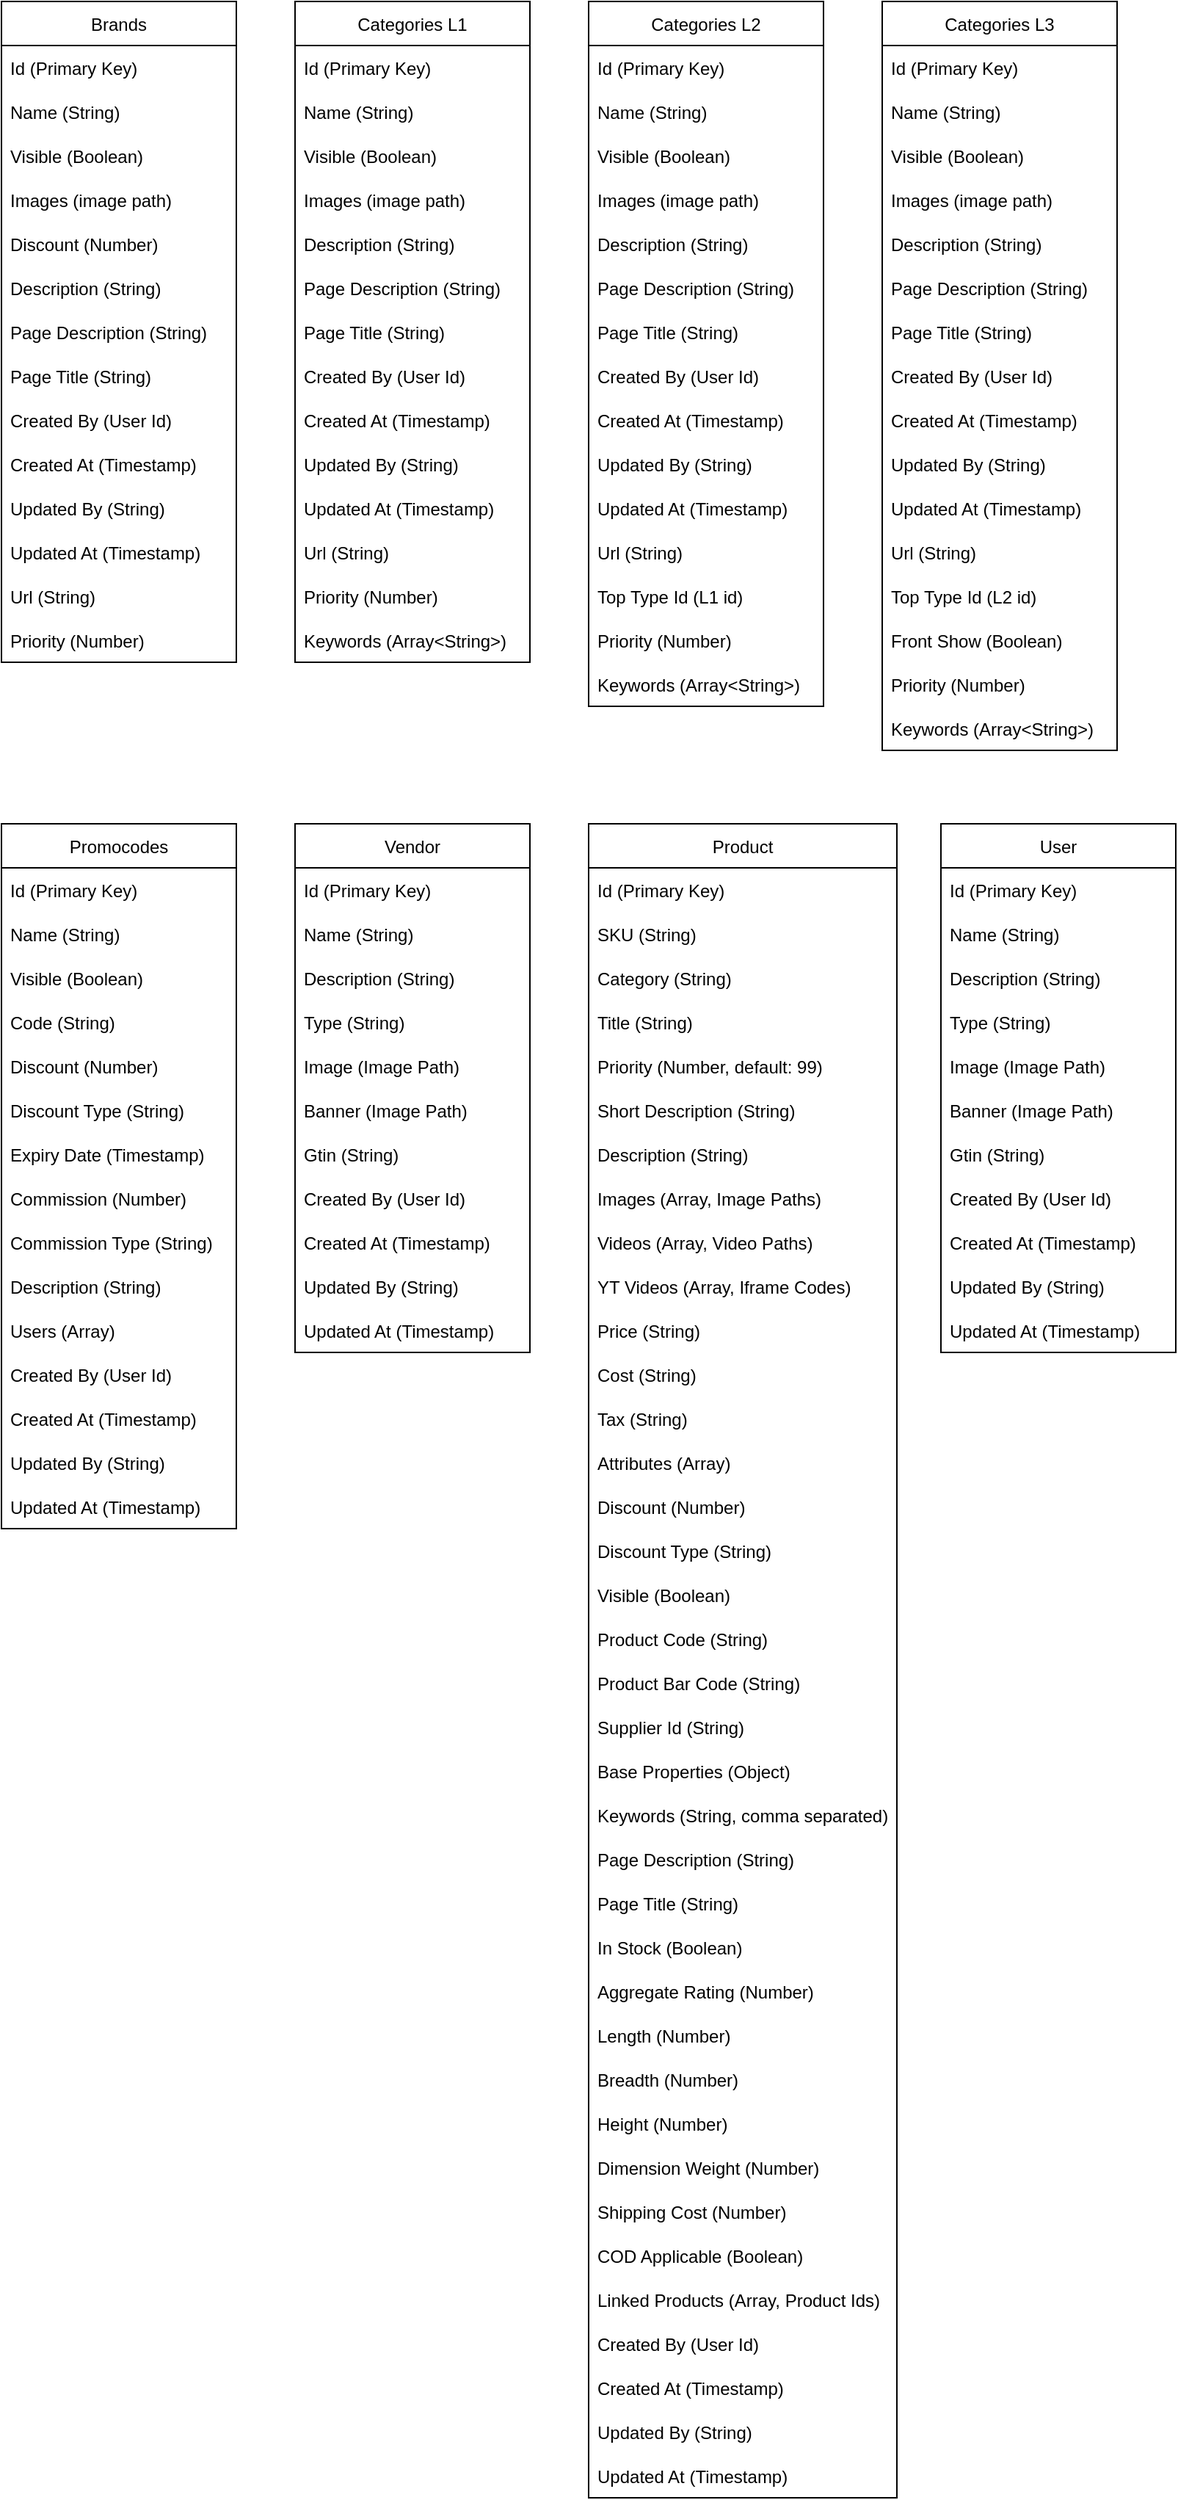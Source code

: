 <mxfile version="15.9.4" type="github">
  <diagram id="oWKKX8hJd3E-GkuuXuDD" name="Page-1">
    <mxGraphModel dx="788" dy="510" grid="1" gridSize="10" guides="1" tooltips="1" connect="1" arrows="1" fold="1" page="1" pageScale="1" pageWidth="850" pageHeight="1100" math="0" shadow="0">
      <root>
        <mxCell id="0" />
        <mxCell id="1" parent="0" />
        <mxCell id="MFVwjMF8pe-u6qEegGNr-1" value="Brands" style="swimlane;fontStyle=0;childLayout=stackLayout;horizontal=1;startSize=30;horizontalStack=0;resizeParent=1;resizeParentMax=0;resizeLast=0;collapsible=1;marginBottom=0;" vertex="1" parent="1">
          <mxGeometry x="40" y="40" width="160" height="450" as="geometry" />
        </mxCell>
        <mxCell id="MFVwjMF8pe-u6qEegGNr-2" value="Id (Primary Key)" style="text;strokeColor=none;fillColor=none;align=left;verticalAlign=middle;spacingLeft=4;spacingRight=4;overflow=hidden;points=[[0,0.5],[1,0.5]];portConstraint=eastwest;rotatable=0;" vertex="1" parent="MFVwjMF8pe-u6qEegGNr-1">
          <mxGeometry y="30" width="160" height="30" as="geometry" />
        </mxCell>
        <mxCell id="MFVwjMF8pe-u6qEegGNr-3" value="Name (String)" style="text;strokeColor=none;fillColor=none;align=left;verticalAlign=middle;spacingLeft=4;spacingRight=4;overflow=hidden;points=[[0,0.5],[1,0.5]];portConstraint=eastwest;rotatable=0;" vertex="1" parent="MFVwjMF8pe-u6qEegGNr-1">
          <mxGeometry y="60" width="160" height="30" as="geometry" />
        </mxCell>
        <mxCell id="MFVwjMF8pe-u6qEegGNr-4" value="Visible (Boolean)" style="text;strokeColor=none;fillColor=none;align=left;verticalAlign=middle;spacingLeft=4;spacingRight=4;overflow=hidden;points=[[0,0.5],[1,0.5]];portConstraint=eastwest;rotatable=0;" vertex="1" parent="MFVwjMF8pe-u6qEegGNr-1">
          <mxGeometry y="90" width="160" height="30" as="geometry" />
        </mxCell>
        <mxCell id="MFVwjMF8pe-u6qEegGNr-6" value="Images (image path)" style="text;strokeColor=none;fillColor=none;align=left;verticalAlign=middle;spacingLeft=4;spacingRight=4;overflow=hidden;points=[[0,0.5],[1,0.5]];portConstraint=eastwest;rotatable=0;" vertex="1" parent="MFVwjMF8pe-u6qEegGNr-1">
          <mxGeometry y="120" width="160" height="30" as="geometry" />
        </mxCell>
        <mxCell id="MFVwjMF8pe-u6qEegGNr-7" value="Discount (Number)" style="text;strokeColor=none;fillColor=none;align=left;verticalAlign=middle;spacingLeft=4;spacingRight=4;overflow=hidden;points=[[0,0.5],[1,0.5]];portConstraint=eastwest;rotatable=0;" vertex="1" parent="MFVwjMF8pe-u6qEegGNr-1">
          <mxGeometry y="150" width="160" height="30" as="geometry" />
        </mxCell>
        <mxCell id="MFVwjMF8pe-u6qEegGNr-8" value="Description (String)" style="text;strokeColor=none;fillColor=none;align=left;verticalAlign=middle;spacingLeft=4;spacingRight=4;overflow=hidden;points=[[0,0.5],[1,0.5]];portConstraint=eastwest;rotatable=0;" vertex="1" parent="MFVwjMF8pe-u6qEegGNr-1">
          <mxGeometry y="180" width="160" height="30" as="geometry" />
        </mxCell>
        <mxCell id="MFVwjMF8pe-u6qEegGNr-9" value="Page Description (String)" style="text;strokeColor=none;fillColor=none;align=left;verticalAlign=middle;spacingLeft=4;spacingRight=4;overflow=hidden;points=[[0,0.5],[1,0.5]];portConstraint=eastwest;rotatable=0;" vertex="1" parent="MFVwjMF8pe-u6qEegGNr-1">
          <mxGeometry y="210" width="160" height="30" as="geometry" />
        </mxCell>
        <mxCell id="MFVwjMF8pe-u6qEegGNr-10" value="Page Title (String)" style="text;strokeColor=none;fillColor=none;align=left;verticalAlign=middle;spacingLeft=4;spacingRight=4;overflow=hidden;points=[[0,0.5],[1,0.5]];portConstraint=eastwest;rotatable=0;" vertex="1" parent="MFVwjMF8pe-u6qEegGNr-1">
          <mxGeometry y="240" width="160" height="30" as="geometry" />
        </mxCell>
        <mxCell id="MFVwjMF8pe-u6qEegGNr-5" value="Created By (User Id)" style="text;strokeColor=none;fillColor=none;align=left;verticalAlign=middle;spacingLeft=4;spacingRight=4;overflow=hidden;points=[[0,0.5],[1,0.5]];portConstraint=eastwest;rotatable=0;" vertex="1" parent="MFVwjMF8pe-u6qEegGNr-1">
          <mxGeometry y="270" width="160" height="30" as="geometry" />
        </mxCell>
        <mxCell id="MFVwjMF8pe-u6qEegGNr-12" value="Created At (Timestamp)" style="text;strokeColor=none;fillColor=none;align=left;verticalAlign=middle;spacingLeft=4;spacingRight=4;overflow=hidden;points=[[0,0.5],[1,0.5]];portConstraint=eastwest;rotatable=0;" vertex="1" parent="MFVwjMF8pe-u6qEegGNr-1">
          <mxGeometry y="300" width="160" height="30" as="geometry" />
        </mxCell>
        <mxCell id="MFVwjMF8pe-u6qEegGNr-14" value="Updated By (String)" style="text;strokeColor=none;fillColor=none;align=left;verticalAlign=middle;spacingLeft=4;spacingRight=4;overflow=hidden;points=[[0,0.5],[1,0.5]];portConstraint=eastwest;rotatable=0;" vertex="1" parent="MFVwjMF8pe-u6qEegGNr-1">
          <mxGeometry y="330" width="160" height="30" as="geometry" />
        </mxCell>
        <mxCell id="MFVwjMF8pe-u6qEegGNr-13" value="Updated At (Timestamp)" style="text;strokeColor=none;fillColor=none;align=left;verticalAlign=middle;spacingLeft=4;spacingRight=4;overflow=hidden;points=[[0,0.5],[1,0.5]];portConstraint=eastwest;rotatable=0;" vertex="1" parent="MFVwjMF8pe-u6qEegGNr-1">
          <mxGeometry y="360" width="160" height="30" as="geometry" />
        </mxCell>
        <mxCell id="MFVwjMF8pe-u6qEegGNr-15" value="Url (String)" style="text;strokeColor=none;fillColor=none;align=left;verticalAlign=middle;spacingLeft=4;spacingRight=4;overflow=hidden;points=[[0,0.5],[1,0.5]];portConstraint=eastwest;rotatable=0;" vertex="1" parent="MFVwjMF8pe-u6qEegGNr-1">
          <mxGeometry y="390" width="160" height="30" as="geometry" />
        </mxCell>
        <mxCell id="MFVwjMF8pe-u6qEegGNr-178" value="Priority (Number)" style="text;strokeColor=none;fillColor=none;align=left;verticalAlign=middle;spacingLeft=4;spacingRight=4;overflow=hidden;points=[[0,0.5],[1,0.5]];portConstraint=eastwest;rotatable=0;" vertex="1" parent="MFVwjMF8pe-u6qEegGNr-1">
          <mxGeometry y="420" width="160" height="30" as="geometry" />
        </mxCell>
        <mxCell id="MFVwjMF8pe-u6qEegGNr-22" value="Categories L1" style="swimlane;fontStyle=0;childLayout=stackLayout;horizontal=1;startSize=30;horizontalStack=0;resizeParent=1;resizeParentMax=0;resizeLast=0;collapsible=1;marginBottom=0;" vertex="1" parent="1">
          <mxGeometry x="240" y="40" width="160" height="450" as="geometry" />
        </mxCell>
        <mxCell id="MFVwjMF8pe-u6qEegGNr-23" value="Id (Primary Key)" style="text;strokeColor=none;fillColor=none;align=left;verticalAlign=middle;spacingLeft=4;spacingRight=4;overflow=hidden;points=[[0,0.5],[1,0.5]];portConstraint=eastwest;rotatable=0;" vertex="1" parent="MFVwjMF8pe-u6qEegGNr-22">
          <mxGeometry y="30" width="160" height="30" as="geometry" />
        </mxCell>
        <mxCell id="MFVwjMF8pe-u6qEegGNr-24" value="Name (String)" style="text;strokeColor=none;fillColor=none;align=left;verticalAlign=middle;spacingLeft=4;spacingRight=4;overflow=hidden;points=[[0,0.5],[1,0.5]];portConstraint=eastwest;rotatable=0;" vertex="1" parent="MFVwjMF8pe-u6qEegGNr-22">
          <mxGeometry y="60" width="160" height="30" as="geometry" />
        </mxCell>
        <mxCell id="MFVwjMF8pe-u6qEegGNr-25" value="Visible (Boolean)" style="text;strokeColor=none;fillColor=none;align=left;verticalAlign=middle;spacingLeft=4;spacingRight=4;overflow=hidden;points=[[0,0.5],[1,0.5]];portConstraint=eastwest;rotatable=0;" vertex="1" parent="MFVwjMF8pe-u6qEegGNr-22">
          <mxGeometry y="90" width="160" height="30" as="geometry" />
        </mxCell>
        <mxCell id="MFVwjMF8pe-u6qEegGNr-26" value="Images (image path)" style="text;strokeColor=none;fillColor=none;align=left;verticalAlign=middle;spacingLeft=4;spacingRight=4;overflow=hidden;points=[[0,0.5],[1,0.5]];portConstraint=eastwest;rotatable=0;" vertex="1" parent="MFVwjMF8pe-u6qEegGNr-22">
          <mxGeometry y="120" width="160" height="30" as="geometry" />
        </mxCell>
        <mxCell id="MFVwjMF8pe-u6qEegGNr-28" value="Description (String)" style="text;strokeColor=none;fillColor=none;align=left;verticalAlign=middle;spacingLeft=4;spacingRight=4;overflow=hidden;points=[[0,0.5],[1,0.5]];portConstraint=eastwest;rotatable=0;" vertex="1" parent="MFVwjMF8pe-u6qEegGNr-22">
          <mxGeometry y="150" width="160" height="30" as="geometry" />
        </mxCell>
        <mxCell id="MFVwjMF8pe-u6qEegGNr-29" value="Page Description (String)" style="text;strokeColor=none;fillColor=none;align=left;verticalAlign=middle;spacingLeft=4;spacingRight=4;overflow=hidden;points=[[0,0.5],[1,0.5]];portConstraint=eastwest;rotatable=0;" vertex="1" parent="MFVwjMF8pe-u6qEegGNr-22">
          <mxGeometry y="180" width="160" height="30" as="geometry" />
        </mxCell>
        <mxCell id="MFVwjMF8pe-u6qEegGNr-30" value="Page Title (String)" style="text;strokeColor=none;fillColor=none;align=left;verticalAlign=middle;spacingLeft=4;spacingRight=4;overflow=hidden;points=[[0,0.5],[1,0.5]];portConstraint=eastwest;rotatable=0;" vertex="1" parent="MFVwjMF8pe-u6qEegGNr-22">
          <mxGeometry y="210" width="160" height="30" as="geometry" />
        </mxCell>
        <mxCell id="MFVwjMF8pe-u6qEegGNr-32" value="Created By (User Id)" style="text;strokeColor=none;fillColor=none;align=left;verticalAlign=middle;spacingLeft=4;spacingRight=4;overflow=hidden;points=[[0,0.5],[1,0.5]];portConstraint=eastwest;rotatable=0;" vertex="1" parent="MFVwjMF8pe-u6qEegGNr-22">
          <mxGeometry y="240" width="160" height="30" as="geometry" />
        </mxCell>
        <mxCell id="MFVwjMF8pe-u6qEegGNr-33" value="Created At (Timestamp)" style="text;strokeColor=none;fillColor=none;align=left;verticalAlign=middle;spacingLeft=4;spacingRight=4;overflow=hidden;points=[[0,0.5],[1,0.5]];portConstraint=eastwest;rotatable=0;" vertex="1" parent="MFVwjMF8pe-u6qEegGNr-22">
          <mxGeometry y="270" width="160" height="30" as="geometry" />
        </mxCell>
        <mxCell id="MFVwjMF8pe-u6qEegGNr-34" value="Updated By (String)" style="text;strokeColor=none;fillColor=none;align=left;verticalAlign=middle;spacingLeft=4;spacingRight=4;overflow=hidden;points=[[0,0.5],[1,0.5]];portConstraint=eastwest;rotatable=0;" vertex="1" parent="MFVwjMF8pe-u6qEegGNr-22">
          <mxGeometry y="300" width="160" height="30" as="geometry" />
        </mxCell>
        <mxCell id="MFVwjMF8pe-u6qEegGNr-35" value="Updated At (Timestamp)" style="text;strokeColor=none;fillColor=none;align=left;verticalAlign=middle;spacingLeft=4;spacingRight=4;overflow=hidden;points=[[0,0.5],[1,0.5]];portConstraint=eastwest;rotatable=0;" vertex="1" parent="MFVwjMF8pe-u6qEegGNr-22">
          <mxGeometry y="330" width="160" height="30" as="geometry" />
        </mxCell>
        <mxCell id="MFVwjMF8pe-u6qEegGNr-36" value="Url (String)" style="text;strokeColor=none;fillColor=none;align=left;verticalAlign=middle;spacingLeft=4;spacingRight=4;overflow=hidden;points=[[0,0.5],[1,0.5]];portConstraint=eastwest;rotatable=0;" vertex="1" parent="MFVwjMF8pe-u6qEegGNr-22">
          <mxGeometry y="360" width="160" height="30" as="geometry" />
        </mxCell>
        <mxCell id="MFVwjMF8pe-u6qEegGNr-75" value="Priority (Number)" style="text;strokeColor=none;fillColor=none;align=left;verticalAlign=middle;spacingLeft=4;spacingRight=4;overflow=hidden;points=[[0,0.5],[1,0.5]];portConstraint=eastwest;rotatable=0;" vertex="1" parent="MFVwjMF8pe-u6qEegGNr-22">
          <mxGeometry y="390" width="160" height="30" as="geometry" />
        </mxCell>
        <mxCell id="MFVwjMF8pe-u6qEegGNr-176" value="Keywords (Array&lt;String&gt;)" style="text;strokeColor=none;fillColor=none;align=left;verticalAlign=middle;spacingLeft=4;spacingRight=4;overflow=hidden;points=[[0,0.5],[1,0.5]];portConstraint=eastwest;rotatable=0;" vertex="1" parent="MFVwjMF8pe-u6qEegGNr-22">
          <mxGeometry y="420" width="160" height="30" as="geometry" />
        </mxCell>
        <mxCell id="MFVwjMF8pe-u6qEegGNr-37" value="Categories L2" style="swimlane;fontStyle=0;childLayout=stackLayout;horizontal=1;startSize=30;horizontalStack=0;resizeParent=1;resizeParentMax=0;resizeLast=0;collapsible=1;marginBottom=0;" vertex="1" parent="1">
          <mxGeometry x="440" y="40" width="160" height="480" as="geometry" />
        </mxCell>
        <mxCell id="MFVwjMF8pe-u6qEegGNr-38" value="Id (Primary Key)" style="text;strokeColor=none;fillColor=none;align=left;verticalAlign=middle;spacingLeft=4;spacingRight=4;overflow=hidden;points=[[0,0.5],[1,0.5]];portConstraint=eastwest;rotatable=0;" vertex="1" parent="MFVwjMF8pe-u6qEegGNr-37">
          <mxGeometry y="30" width="160" height="30" as="geometry" />
        </mxCell>
        <mxCell id="MFVwjMF8pe-u6qEegGNr-39" value="Name (String)" style="text;strokeColor=none;fillColor=none;align=left;verticalAlign=middle;spacingLeft=4;spacingRight=4;overflow=hidden;points=[[0,0.5],[1,0.5]];portConstraint=eastwest;rotatable=0;" vertex="1" parent="MFVwjMF8pe-u6qEegGNr-37">
          <mxGeometry y="60" width="160" height="30" as="geometry" />
        </mxCell>
        <mxCell id="MFVwjMF8pe-u6qEegGNr-40" value="Visible (Boolean)" style="text;strokeColor=none;fillColor=none;align=left;verticalAlign=middle;spacingLeft=4;spacingRight=4;overflow=hidden;points=[[0,0.5],[1,0.5]];portConstraint=eastwest;rotatable=0;" vertex="1" parent="MFVwjMF8pe-u6qEegGNr-37">
          <mxGeometry y="90" width="160" height="30" as="geometry" />
        </mxCell>
        <mxCell id="MFVwjMF8pe-u6qEegGNr-41" value="Images (image path)" style="text;strokeColor=none;fillColor=none;align=left;verticalAlign=middle;spacingLeft=4;spacingRight=4;overflow=hidden;points=[[0,0.5],[1,0.5]];portConstraint=eastwest;rotatable=0;" vertex="1" parent="MFVwjMF8pe-u6qEegGNr-37">
          <mxGeometry y="120" width="160" height="30" as="geometry" />
        </mxCell>
        <mxCell id="MFVwjMF8pe-u6qEegGNr-42" value="Description (String)" style="text;strokeColor=none;fillColor=none;align=left;verticalAlign=middle;spacingLeft=4;spacingRight=4;overflow=hidden;points=[[0,0.5],[1,0.5]];portConstraint=eastwest;rotatable=0;" vertex="1" parent="MFVwjMF8pe-u6qEegGNr-37">
          <mxGeometry y="150" width="160" height="30" as="geometry" />
        </mxCell>
        <mxCell id="MFVwjMF8pe-u6qEegGNr-43" value="Page Description (String)" style="text;strokeColor=none;fillColor=none;align=left;verticalAlign=middle;spacingLeft=4;spacingRight=4;overflow=hidden;points=[[0,0.5],[1,0.5]];portConstraint=eastwest;rotatable=0;" vertex="1" parent="MFVwjMF8pe-u6qEegGNr-37">
          <mxGeometry y="180" width="160" height="30" as="geometry" />
        </mxCell>
        <mxCell id="MFVwjMF8pe-u6qEegGNr-44" value="Page Title (String)" style="text;strokeColor=none;fillColor=none;align=left;verticalAlign=middle;spacingLeft=4;spacingRight=4;overflow=hidden;points=[[0,0.5],[1,0.5]];portConstraint=eastwest;rotatable=0;" vertex="1" parent="MFVwjMF8pe-u6qEegGNr-37">
          <mxGeometry y="210" width="160" height="30" as="geometry" />
        </mxCell>
        <mxCell id="MFVwjMF8pe-u6qEegGNr-46" value="Created By (User Id)" style="text;strokeColor=none;fillColor=none;align=left;verticalAlign=middle;spacingLeft=4;spacingRight=4;overflow=hidden;points=[[0,0.5],[1,0.5]];portConstraint=eastwest;rotatable=0;" vertex="1" parent="MFVwjMF8pe-u6qEegGNr-37">
          <mxGeometry y="240" width="160" height="30" as="geometry" />
        </mxCell>
        <mxCell id="MFVwjMF8pe-u6qEegGNr-47" value="Created At (Timestamp)" style="text;strokeColor=none;fillColor=none;align=left;verticalAlign=middle;spacingLeft=4;spacingRight=4;overflow=hidden;points=[[0,0.5],[1,0.5]];portConstraint=eastwest;rotatable=0;" vertex="1" parent="MFVwjMF8pe-u6qEegGNr-37">
          <mxGeometry y="270" width="160" height="30" as="geometry" />
        </mxCell>
        <mxCell id="MFVwjMF8pe-u6qEegGNr-48" value="Updated By (String)" style="text;strokeColor=none;fillColor=none;align=left;verticalAlign=middle;spacingLeft=4;spacingRight=4;overflow=hidden;points=[[0,0.5],[1,0.5]];portConstraint=eastwest;rotatable=0;" vertex="1" parent="MFVwjMF8pe-u6qEegGNr-37">
          <mxGeometry y="300" width="160" height="30" as="geometry" />
        </mxCell>
        <mxCell id="MFVwjMF8pe-u6qEegGNr-49" value="Updated At (Timestamp)" style="text;strokeColor=none;fillColor=none;align=left;verticalAlign=middle;spacingLeft=4;spacingRight=4;overflow=hidden;points=[[0,0.5],[1,0.5]];portConstraint=eastwest;rotatable=0;" vertex="1" parent="MFVwjMF8pe-u6qEegGNr-37">
          <mxGeometry y="330" width="160" height="30" as="geometry" />
        </mxCell>
        <mxCell id="MFVwjMF8pe-u6qEegGNr-50" value="Url (String)" style="text;strokeColor=none;fillColor=none;align=left;verticalAlign=middle;spacingLeft=4;spacingRight=4;overflow=hidden;points=[[0,0.5],[1,0.5]];portConstraint=eastwest;rotatable=0;" vertex="1" parent="MFVwjMF8pe-u6qEegGNr-37">
          <mxGeometry y="360" width="160" height="30" as="geometry" />
        </mxCell>
        <mxCell id="MFVwjMF8pe-u6qEegGNr-51" value="Top Type Id (L1 id)" style="text;strokeColor=none;fillColor=none;align=left;verticalAlign=middle;spacingLeft=4;spacingRight=4;overflow=hidden;points=[[0,0.5],[1,0.5]];portConstraint=eastwest;rotatable=0;" vertex="1" parent="MFVwjMF8pe-u6qEegGNr-37">
          <mxGeometry y="390" width="160" height="30" as="geometry" />
        </mxCell>
        <mxCell id="MFVwjMF8pe-u6qEegGNr-74" value="Priority (Number)" style="text;strokeColor=none;fillColor=none;align=left;verticalAlign=middle;spacingLeft=4;spacingRight=4;overflow=hidden;points=[[0,0.5],[1,0.5]];portConstraint=eastwest;rotatable=0;" vertex="1" parent="MFVwjMF8pe-u6qEegGNr-37">
          <mxGeometry y="420" width="160" height="30" as="geometry" />
        </mxCell>
        <mxCell id="MFVwjMF8pe-u6qEegGNr-175" value="Keywords (Array&lt;String&gt;)" style="text;strokeColor=none;fillColor=none;align=left;verticalAlign=middle;spacingLeft=4;spacingRight=4;overflow=hidden;points=[[0,0.5],[1,0.5]];portConstraint=eastwest;rotatable=0;" vertex="1" parent="MFVwjMF8pe-u6qEegGNr-37">
          <mxGeometry y="450" width="160" height="30" as="geometry" />
        </mxCell>
        <mxCell id="MFVwjMF8pe-u6qEegGNr-52" value="Categories L3" style="swimlane;fontStyle=0;childLayout=stackLayout;horizontal=1;startSize=30;horizontalStack=0;resizeParent=1;resizeParentMax=0;resizeLast=0;collapsible=1;marginBottom=0;" vertex="1" parent="1">
          <mxGeometry x="640" y="40" width="160" height="510" as="geometry" />
        </mxCell>
        <mxCell id="MFVwjMF8pe-u6qEegGNr-53" value="Id (Primary Key)" style="text;strokeColor=none;fillColor=none;align=left;verticalAlign=middle;spacingLeft=4;spacingRight=4;overflow=hidden;points=[[0,0.5],[1,0.5]];portConstraint=eastwest;rotatable=0;" vertex="1" parent="MFVwjMF8pe-u6qEegGNr-52">
          <mxGeometry y="30" width="160" height="30" as="geometry" />
        </mxCell>
        <mxCell id="MFVwjMF8pe-u6qEegGNr-54" value="Name (String)" style="text;strokeColor=none;fillColor=none;align=left;verticalAlign=middle;spacingLeft=4;spacingRight=4;overflow=hidden;points=[[0,0.5],[1,0.5]];portConstraint=eastwest;rotatable=0;" vertex="1" parent="MFVwjMF8pe-u6qEegGNr-52">
          <mxGeometry y="60" width="160" height="30" as="geometry" />
        </mxCell>
        <mxCell id="MFVwjMF8pe-u6qEegGNr-55" value="Visible (Boolean)" style="text;strokeColor=none;fillColor=none;align=left;verticalAlign=middle;spacingLeft=4;spacingRight=4;overflow=hidden;points=[[0,0.5],[1,0.5]];portConstraint=eastwest;rotatable=0;" vertex="1" parent="MFVwjMF8pe-u6qEegGNr-52">
          <mxGeometry y="90" width="160" height="30" as="geometry" />
        </mxCell>
        <mxCell id="MFVwjMF8pe-u6qEegGNr-56" value="Images (image path)" style="text;strokeColor=none;fillColor=none;align=left;verticalAlign=middle;spacingLeft=4;spacingRight=4;overflow=hidden;points=[[0,0.5],[1,0.5]];portConstraint=eastwest;rotatable=0;" vertex="1" parent="MFVwjMF8pe-u6qEegGNr-52">
          <mxGeometry y="120" width="160" height="30" as="geometry" />
        </mxCell>
        <mxCell id="MFVwjMF8pe-u6qEegGNr-57" value="Description (String)" style="text;strokeColor=none;fillColor=none;align=left;verticalAlign=middle;spacingLeft=4;spacingRight=4;overflow=hidden;points=[[0,0.5],[1,0.5]];portConstraint=eastwest;rotatable=0;" vertex="1" parent="MFVwjMF8pe-u6qEegGNr-52">
          <mxGeometry y="150" width="160" height="30" as="geometry" />
        </mxCell>
        <mxCell id="MFVwjMF8pe-u6qEegGNr-58" value="Page Description (String)" style="text;strokeColor=none;fillColor=none;align=left;verticalAlign=middle;spacingLeft=4;spacingRight=4;overflow=hidden;points=[[0,0.5],[1,0.5]];portConstraint=eastwest;rotatable=0;" vertex="1" parent="MFVwjMF8pe-u6qEegGNr-52">
          <mxGeometry y="180" width="160" height="30" as="geometry" />
        </mxCell>
        <mxCell id="MFVwjMF8pe-u6qEegGNr-59" value="Page Title (String)" style="text;strokeColor=none;fillColor=none;align=left;verticalAlign=middle;spacingLeft=4;spacingRight=4;overflow=hidden;points=[[0,0.5],[1,0.5]];portConstraint=eastwest;rotatable=0;" vertex="1" parent="MFVwjMF8pe-u6qEegGNr-52">
          <mxGeometry y="210" width="160" height="30" as="geometry" />
        </mxCell>
        <mxCell id="MFVwjMF8pe-u6qEegGNr-61" value="Created By (User Id)" style="text;strokeColor=none;fillColor=none;align=left;verticalAlign=middle;spacingLeft=4;spacingRight=4;overflow=hidden;points=[[0,0.5],[1,0.5]];portConstraint=eastwest;rotatable=0;" vertex="1" parent="MFVwjMF8pe-u6qEegGNr-52">
          <mxGeometry y="240" width="160" height="30" as="geometry" />
        </mxCell>
        <mxCell id="MFVwjMF8pe-u6qEegGNr-62" value="Created At (Timestamp)" style="text;strokeColor=none;fillColor=none;align=left;verticalAlign=middle;spacingLeft=4;spacingRight=4;overflow=hidden;points=[[0,0.5],[1,0.5]];portConstraint=eastwest;rotatable=0;" vertex="1" parent="MFVwjMF8pe-u6qEegGNr-52">
          <mxGeometry y="270" width="160" height="30" as="geometry" />
        </mxCell>
        <mxCell id="MFVwjMF8pe-u6qEegGNr-63" value="Updated By (String)" style="text;strokeColor=none;fillColor=none;align=left;verticalAlign=middle;spacingLeft=4;spacingRight=4;overflow=hidden;points=[[0,0.5],[1,0.5]];portConstraint=eastwest;rotatable=0;" vertex="1" parent="MFVwjMF8pe-u6qEegGNr-52">
          <mxGeometry y="300" width="160" height="30" as="geometry" />
        </mxCell>
        <mxCell id="MFVwjMF8pe-u6qEegGNr-64" value="Updated At (Timestamp)" style="text;strokeColor=none;fillColor=none;align=left;verticalAlign=middle;spacingLeft=4;spacingRight=4;overflow=hidden;points=[[0,0.5],[1,0.5]];portConstraint=eastwest;rotatable=0;" vertex="1" parent="MFVwjMF8pe-u6qEegGNr-52">
          <mxGeometry y="330" width="160" height="30" as="geometry" />
        </mxCell>
        <mxCell id="MFVwjMF8pe-u6qEegGNr-65" value="Url (String)" style="text;strokeColor=none;fillColor=none;align=left;verticalAlign=middle;spacingLeft=4;spacingRight=4;overflow=hidden;points=[[0,0.5],[1,0.5]];portConstraint=eastwest;rotatable=0;" vertex="1" parent="MFVwjMF8pe-u6qEegGNr-52">
          <mxGeometry y="360" width="160" height="30" as="geometry" />
        </mxCell>
        <mxCell id="MFVwjMF8pe-u6qEegGNr-66" value="Top Type Id (L2 id)" style="text;strokeColor=none;fillColor=none;align=left;verticalAlign=middle;spacingLeft=4;spacingRight=4;overflow=hidden;points=[[0,0.5],[1,0.5]];portConstraint=eastwest;rotatable=0;" vertex="1" parent="MFVwjMF8pe-u6qEegGNr-52">
          <mxGeometry y="390" width="160" height="30" as="geometry" />
        </mxCell>
        <mxCell id="MFVwjMF8pe-u6qEegGNr-68" value="Front Show (Boolean)" style="text;strokeColor=none;fillColor=none;align=left;verticalAlign=middle;spacingLeft=4;spacingRight=4;overflow=hidden;points=[[0,0.5],[1,0.5]];portConstraint=eastwest;rotatable=0;" vertex="1" parent="MFVwjMF8pe-u6qEegGNr-52">
          <mxGeometry y="420" width="160" height="30" as="geometry" />
        </mxCell>
        <mxCell id="MFVwjMF8pe-u6qEegGNr-69" value="Priority (Number)" style="text;strokeColor=none;fillColor=none;align=left;verticalAlign=middle;spacingLeft=4;spacingRight=4;overflow=hidden;points=[[0,0.5],[1,0.5]];portConstraint=eastwest;rotatable=0;" vertex="1" parent="MFVwjMF8pe-u6qEegGNr-52">
          <mxGeometry y="450" width="160" height="30" as="geometry" />
        </mxCell>
        <mxCell id="MFVwjMF8pe-u6qEegGNr-177" value="Keywords (Array&lt;String&gt;)" style="text;strokeColor=none;fillColor=none;align=left;verticalAlign=middle;spacingLeft=4;spacingRight=4;overflow=hidden;points=[[0,0.5],[1,0.5]];portConstraint=eastwest;rotatable=0;" vertex="1" parent="MFVwjMF8pe-u6qEegGNr-52">
          <mxGeometry y="480" width="160" height="30" as="geometry" />
        </mxCell>
        <mxCell id="MFVwjMF8pe-u6qEegGNr-76" value="Promocodes" style="swimlane;fontStyle=0;childLayout=stackLayout;horizontal=1;startSize=30;horizontalStack=0;resizeParent=1;resizeParentMax=0;resizeLast=0;collapsible=1;marginBottom=0;" vertex="1" parent="1">
          <mxGeometry x="40" y="600" width="160" height="480" as="geometry" />
        </mxCell>
        <mxCell id="MFVwjMF8pe-u6qEegGNr-77" value="Id (Primary Key)" style="text;strokeColor=none;fillColor=none;align=left;verticalAlign=middle;spacingLeft=4;spacingRight=4;overflow=hidden;points=[[0,0.5],[1,0.5]];portConstraint=eastwest;rotatable=0;" vertex="1" parent="MFVwjMF8pe-u6qEegGNr-76">
          <mxGeometry y="30" width="160" height="30" as="geometry" />
        </mxCell>
        <mxCell id="MFVwjMF8pe-u6qEegGNr-78" value="Name (String)" style="text;strokeColor=none;fillColor=none;align=left;verticalAlign=middle;spacingLeft=4;spacingRight=4;overflow=hidden;points=[[0,0.5],[1,0.5]];portConstraint=eastwest;rotatable=0;" vertex="1" parent="MFVwjMF8pe-u6qEegGNr-76">
          <mxGeometry y="60" width="160" height="30" as="geometry" />
        </mxCell>
        <mxCell id="MFVwjMF8pe-u6qEegGNr-79" value="Visible (Boolean)" style="text;strokeColor=none;fillColor=none;align=left;verticalAlign=middle;spacingLeft=4;spacingRight=4;overflow=hidden;points=[[0,0.5],[1,0.5]];portConstraint=eastwest;rotatable=0;" vertex="1" parent="MFVwjMF8pe-u6qEegGNr-76">
          <mxGeometry y="90" width="160" height="30" as="geometry" />
        </mxCell>
        <mxCell id="MFVwjMF8pe-u6qEegGNr-80" value="Code (String)" style="text;strokeColor=none;fillColor=none;align=left;verticalAlign=middle;spacingLeft=4;spacingRight=4;overflow=hidden;points=[[0,0.5],[1,0.5]];portConstraint=eastwest;rotatable=0;" vertex="1" parent="MFVwjMF8pe-u6qEegGNr-76">
          <mxGeometry y="120" width="160" height="30" as="geometry" />
        </mxCell>
        <mxCell id="MFVwjMF8pe-u6qEegGNr-81" value="Discount (Number)" style="text;strokeColor=none;fillColor=none;align=left;verticalAlign=middle;spacingLeft=4;spacingRight=4;overflow=hidden;points=[[0,0.5],[1,0.5]];portConstraint=eastwest;rotatable=0;" vertex="1" parent="MFVwjMF8pe-u6qEegGNr-76">
          <mxGeometry y="150" width="160" height="30" as="geometry" />
        </mxCell>
        <mxCell id="MFVwjMF8pe-u6qEegGNr-83" value="Discount Type (String)" style="text;strokeColor=none;fillColor=none;align=left;verticalAlign=middle;spacingLeft=4;spacingRight=4;overflow=hidden;points=[[0,0.5],[1,0.5]];portConstraint=eastwest;rotatable=0;" vertex="1" parent="MFVwjMF8pe-u6qEegGNr-76">
          <mxGeometry y="180" width="160" height="30" as="geometry" />
        </mxCell>
        <mxCell id="MFVwjMF8pe-u6qEegGNr-84" value="Expiry Date (Timestamp)" style="text;strokeColor=none;fillColor=none;align=left;verticalAlign=middle;spacingLeft=4;spacingRight=4;overflow=hidden;points=[[0,0.5],[1,0.5]];portConstraint=eastwest;rotatable=0;" vertex="1" parent="MFVwjMF8pe-u6qEegGNr-76">
          <mxGeometry y="210" width="160" height="30" as="geometry" />
        </mxCell>
        <mxCell id="MFVwjMF8pe-u6qEegGNr-85" value="Commission (Number)" style="text;strokeColor=none;fillColor=none;align=left;verticalAlign=middle;spacingLeft=4;spacingRight=4;overflow=hidden;points=[[0,0.5],[1,0.5]];portConstraint=eastwest;rotatable=0;" vertex="1" parent="MFVwjMF8pe-u6qEegGNr-76">
          <mxGeometry y="240" width="160" height="30" as="geometry" />
        </mxCell>
        <mxCell id="MFVwjMF8pe-u6qEegGNr-90" value="Commission Type (String)" style="text;strokeColor=none;fillColor=none;align=left;verticalAlign=middle;spacingLeft=4;spacingRight=4;overflow=hidden;points=[[0,0.5],[1,0.5]];portConstraint=eastwest;rotatable=0;" vertex="1" parent="MFVwjMF8pe-u6qEegGNr-76">
          <mxGeometry y="270" width="160" height="30" as="geometry" />
        </mxCell>
        <mxCell id="MFVwjMF8pe-u6qEegGNr-82" value="Description (String)" style="text;strokeColor=none;fillColor=none;align=left;verticalAlign=middle;spacingLeft=4;spacingRight=4;overflow=hidden;points=[[0,0.5],[1,0.5]];portConstraint=eastwest;rotatable=0;" vertex="1" parent="MFVwjMF8pe-u6qEegGNr-76">
          <mxGeometry y="300" width="160" height="30" as="geometry" />
        </mxCell>
        <mxCell id="MFVwjMF8pe-u6qEegGNr-106" value="Users (Array)" style="text;strokeColor=none;fillColor=none;align=left;verticalAlign=middle;spacingLeft=4;spacingRight=4;overflow=hidden;points=[[0,0.5],[1,0.5]];portConstraint=eastwest;rotatable=0;" vertex="1" parent="MFVwjMF8pe-u6qEegGNr-76">
          <mxGeometry y="330" width="160" height="30" as="geometry" />
        </mxCell>
        <mxCell id="MFVwjMF8pe-u6qEegGNr-86" value="Created By (User Id)" style="text;strokeColor=none;fillColor=none;align=left;verticalAlign=middle;spacingLeft=4;spacingRight=4;overflow=hidden;points=[[0,0.5],[1,0.5]];portConstraint=eastwest;rotatable=0;" vertex="1" parent="MFVwjMF8pe-u6qEegGNr-76">
          <mxGeometry y="360" width="160" height="30" as="geometry" />
        </mxCell>
        <mxCell id="MFVwjMF8pe-u6qEegGNr-87" value="Created At (Timestamp)" style="text;strokeColor=none;fillColor=none;align=left;verticalAlign=middle;spacingLeft=4;spacingRight=4;overflow=hidden;points=[[0,0.5],[1,0.5]];portConstraint=eastwest;rotatable=0;" vertex="1" parent="MFVwjMF8pe-u6qEegGNr-76">
          <mxGeometry y="390" width="160" height="30" as="geometry" />
        </mxCell>
        <mxCell id="MFVwjMF8pe-u6qEegGNr-88" value="Updated By (String)" style="text;strokeColor=none;fillColor=none;align=left;verticalAlign=middle;spacingLeft=4;spacingRight=4;overflow=hidden;points=[[0,0.5],[1,0.5]];portConstraint=eastwest;rotatable=0;" vertex="1" parent="MFVwjMF8pe-u6qEegGNr-76">
          <mxGeometry y="420" width="160" height="30" as="geometry" />
        </mxCell>
        <mxCell id="MFVwjMF8pe-u6qEegGNr-89" value="Updated At (Timestamp)" style="text;strokeColor=none;fillColor=none;align=left;verticalAlign=middle;spacingLeft=4;spacingRight=4;overflow=hidden;points=[[0,0.5],[1,0.5]];portConstraint=eastwest;rotatable=0;" vertex="1" parent="MFVwjMF8pe-u6qEegGNr-76">
          <mxGeometry y="450" width="160" height="30" as="geometry" />
        </mxCell>
        <mxCell id="MFVwjMF8pe-u6qEegGNr-107" value="Vendor" style="swimlane;fontStyle=0;childLayout=stackLayout;horizontal=1;startSize=30;horizontalStack=0;resizeParent=1;resizeParentMax=0;resizeLast=0;collapsible=1;marginBottom=0;" vertex="1" parent="1">
          <mxGeometry x="240" y="600" width="160" height="360" as="geometry" />
        </mxCell>
        <mxCell id="MFVwjMF8pe-u6qEegGNr-108" value="Id (Primary Key)" style="text;strokeColor=none;fillColor=none;align=left;verticalAlign=middle;spacingLeft=4;spacingRight=4;overflow=hidden;points=[[0,0.5],[1,0.5]];portConstraint=eastwest;rotatable=0;" vertex="1" parent="MFVwjMF8pe-u6qEegGNr-107">
          <mxGeometry y="30" width="160" height="30" as="geometry" />
        </mxCell>
        <mxCell id="MFVwjMF8pe-u6qEegGNr-109" value="Name (String)" style="text;strokeColor=none;fillColor=none;align=left;verticalAlign=middle;spacingLeft=4;spacingRight=4;overflow=hidden;points=[[0,0.5],[1,0.5]];portConstraint=eastwest;rotatable=0;" vertex="1" parent="MFVwjMF8pe-u6qEegGNr-107">
          <mxGeometry y="60" width="160" height="30" as="geometry" />
        </mxCell>
        <mxCell id="MFVwjMF8pe-u6qEegGNr-110" value="Description (String)" style="text;strokeColor=none;fillColor=none;align=left;verticalAlign=middle;spacingLeft=4;spacingRight=4;overflow=hidden;points=[[0,0.5],[1,0.5]];portConstraint=eastwest;rotatable=0;" vertex="1" parent="MFVwjMF8pe-u6qEegGNr-107">
          <mxGeometry y="90" width="160" height="30" as="geometry" />
        </mxCell>
        <mxCell id="MFVwjMF8pe-u6qEegGNr-111" value="Type (String)" style="text;strokeColor=none;fillColor=none;align=left;verticalAlign=middle;spacingLeft=4;spacingRight=4;overflow=hidden;points=[[0,0.5],[1,0.5]];portConstraint=eastwest;rotatable=0;" vertex="1" parent="MFVwjMF8pe-u6qEegGNr-107">
          <mxGeometry y="120" width="160" height="30" as="geometry" />
        </mxCell>
        <mxCell id="MFVwjMF8pe-u6qEegGNr-112" value="Image (Image Path)" style="text;strokeColor=none;fillColor=none;align=left;verticalAlign=middle;spacingLeft=4;spacingRight=4;overflow=hidden;points=[[0,0.5],[1,0.5]];portConstraint=eastwest;rotatable=0;" vertex="1" parent="MFVwjMF8pe-u6qEegGNr-107">
          <mxGeometry y="150" width="160" height="30" as="geometry" />
        </mxCell>
        <mxCell id="MFVwjMF8pe-u6qEegGNr-113" value="Banner (Image Path)" style="text;strokeColor=none;fillColor=none;align=left;verticalAlign=middle;spacingLeft=4;spacingRight=4;overflow=hidden;points=[[0,0.5],[1,0.5]];portConstraint=eastwest;rotatable=0;" vertex="1" parent="MFVwjMF8pe-u6qEegGNr-107">
          <mxGeometry y="180" width="160" height="30" as="geometry" />
        </mxCell>
        <mxCell id="MFVwjMF8pe-u6qEegGNr-162" value="Gtin (String)" style="text;strokeColor=none;fillColor=none;align=left;verticalAlign=middle;spacingLeft=4;spacingRight=4;overflow=hidden;points=[[0,0.5],[1,0.5]];portConstraint=eastwest;rotatable=0;" vertex="1" parent="MFVwjMF8pe-u6qEegGNr-107">
          <mxGeometry y="210" width="160" height="30" as="geometry" />
        </mxCell>
        <mxCell id="MFVwjMF8pe-u6qEegGNr-119" value="Created By (User Id)" style="text;strokeColor=none;fillColor=none;align=left;verticalAlign=middle;spacingLeft=4;spacingRight=4;overflow=hidden;points=[[0,0.5],[1,0.5]];portConstraint=eastwest;rotatable=0;" vertex="1" parent="MFVwjMF8pe-u6qEegGNr-107">
          <mxGeometry y="240" width="160" height="30" as="geometry" />
        </mxCell>
        <mxCell id="MFVwjMF8pe-u6qEegGNr-120" value="Created At (Timestamp)" style="text;strokeColor=none;fillColor=none;align=left;verticalAlign=middle;spacingLeft=4;spacingRight=4;overflow=hidden;points=[[0,0.5],[1,0.5]];portConstraint=eastwest;rotatable=0;" vertex="1" parent="MFVwjMF8pe-u6qEegGNr-107">
          <mxGeometry y="270" width="160" height="30" as="geometry" />
        </mxCell>
        <mxCell id="MFVwjMF8pe-u6qEegGNr-121" value="Updated By (String)" style="text;strokeColor=none;fillColor=none;align=left;verticalAlign=middle;spacingLeft=4;spacingRight=4;overflow=hidden;points=[[0,0.5],[1,0.5]];portConstraint=eastwest;rotatable=0;" vertex="1" parent="MFVwjMF8pe-u6qEegGNr-107">
          <mxGeometry y="300" width="160" height="30" as="geometry" />
        </mxCell>
        <mxCell id="MFVwjMF8pe-u6qEegGNr-122" value="Updated At (Timestamp)" style="text;strokeColor=none;fillColor=none;align=left;verticalAlign=middle;spacingLeft=4;spacingRight=4;overflow=hidden;points=[[0,0.5],[1,0.5]];portConstraint=eastwest;rotatable=0;" vertex="1" parent="MFVwjMF8pe-u6qEegGNr-107">
          <mxGeometry y="330" width="160" height="30" as="geometry" />
        </mxCell>
        <mxCell id="MFVwjMF8pe-u6qEegGNr-123" value="Product" style="swimlane;fontStyle=0;childLayout=stackLayout;horizontal=1;startSize=30;horizontalStack=0;resizeParent=1;resizeParentMax=0;resizeLast=0;collapsible=1;marginBottom=0;" vertex="1" parent="1">
          <mxGeometry x="440" y="600" width="210" height="1140" as="geometry" />
        </mxCell>
        <mxCell id="MFVwjMF8pe-u6qEegGNr-124" value="Id (Primary Key)" style="text;strokeColor=none;fillColor=none;align=left;verticalAlign=middle;spacingLeft=4;spacingRight=4;overflow=hidden;points=[[0,0.5],[1,0.5]];portConstraint=eastwest;rotatable=0;" vertex="1" parent="MFVwjMF8pe-u6qEegGNr-123">
          <mxGeometry y="30" width="210" height="30" as="geometry" />
        </mxCell>
        <mxCell id="MFVwjMF8pe-u6qEegGNr-125" value="SKU (String)" style="text;strokeColor=none;fillColor=none;align=left;verticalAlign=middle;spacingLeft=4;spacingRight=4;overflow=hidden;points=[[0,0.5],[1,0.5]];portConstraint=eastwest;rotatable=0;" vertex="1" parent="MFVwjMF8pe-u6qEegGNr-123">
          <mxGeometry y="60" width="210" height="30" as="geometry" />
        </mxCell>
        <mxCell id="MFVwjMF8pe-u6qEegGNr-126" value="Category (String)" style="text;strokeColor=none;fillColor=none;align=left;verticalAlign=middle;spacingLeft=4;spacingRight=4;overflow=hidden;points=[[0,0.5],[1,0.5]];portConstraint=eastwest;rotatable=0;" vertex="1" parent="MFVwjMF8pe-u6qEegGNr-123">
          <mxGeometry y="90" width="210" height="30" as="geometry" />
        </mxCell>
        <mxCell id="MFVwjMF8pe-u6qEegGNr-127" value="Title (String)" style="text;strokeColor=none;fillColor=none;align=left;verticalAlign=middle;spacingLeft=4;spacingRight=4;overflow=hidden;points=[[0,0.5],[1,0.5]];portConstraint=eastwest;rotatable=0;" vertex="1" parent="MFVwjMF8pe-u6qEegGNr-123">
          <mxGeometry y="120" width="210" height="30" as="geometry" />
        </mxCell>
        <mxCell id="MFVwjMF8pe-u6qEegGNr-128" value="Priority (Number, default: 99)" style="text;strokeColor=none;fillColor=none;align=left;verticalAlign=middle;spacingLeft=4;spacingRight=4;overflow=hidden;points=[[0,0.5],[1,0.5]];portConstraint=eastwest;rotatable=0;" vertex="1" parent="MFVwjMF8pe-u6qEegGNr-123">
          <mxGeometry y="150" width="210" height="30" as="geometry" />
        </mxCell>
        <mxCell id="MFVwjMF8pe-u6qEegGNr-129" value="Short Description (String)" style="text;strokeColor=none;fillColor=none;align=left;verticalAlign=middle;spacingLeft=4;spacingRight=4;overflow=hidden;points=[[0,0.5],[1,0.5]];portConstraint=eastwest;rotatable=0;" vertex="1" parent="MFVwjMF8pe-u6qEegGNr-123">
          <mxGeometry y="180" width="210" height="30" as="geometry" />
        </mxCell>
        <mxCell id="MFVwjMF8pe-u6qEegGNr-134" value="Description (String)" style="text;strokeColor=none;fillColor=none;align=left;verticalAlign=middle;spacingLeft=4;spacingRight=4;overflow=hidden;points=[[0,0.5],[1,0.5]];portConstraint=eastwest;rotatable=0;" vertex="1" parent="MFVwjMF8pe-u6qEegGNr-123">
          <mxGeometry y="210" width="210" height="30" as="geometry" />
        </mxCell>
        <mxCell id="MFVwjMF8pe-u6qEegGNr-135" value="Images (Array, Image Paths)" style="text;strokeColor=none;fillColor=none;align=left;verticalAlign=middle;spacingLeft=4;spacingRight=4;overflow=hidden;points=[[0,0.5],[1,0.5]];portConstraint=eastwest;rotatable=0;" vertex="1" parent="MFVwjMF8pe-u6qEegGNr-123">
          <mxGeometry y="240" width="210" height="30" as="geometry" />
        </mxCell>
        <mxCell id="MFVwjMF8pe-u6qEegGNr-136" value="Videos (Array, Video Paths)" style="text;strokeColor=none;fillColor=none;align=left;verticalAlign=middle;spacingLeft=4;spacingRight=4;overflow=hidden;points=[[0,0.5],[1,0.5]];portConstraint=eastwest;rotatable=0;" vertex="1" parent="MFVwjMF8pe-u6qEegGNr-123">
          <mxGeometry y="270" width="210" height="30" as="geometry" />
        </mxCell>
        <mxCell id="MFVwjMF8pe-u6qEegGNr-160" value="YT Videos (Array, Iframe Codes)" style="text;strokeColor=none;fillColor=none;align=left;verticalAlign=middle;spacingLeft=4;spacingRight=4;overflow=hidden;points=[[0,0.5],[1,0.5]];portConstraint=eastwest;rotatable=0;" vertex="1" parent="MFVwjMF8pe-u6qEegGNr-123">
          <mxGeometry y="300" width="210" height="30" as="geometry" />
        </mxCell>
        <mxCell id="MFVwjMF8pe-u6qEegGNr-137" value="Price (String)" style="text;strokeColor=none;fillColor=none;align=left;verticalAlign=middle;spacingLeft=4;spacingRight=4;overflow=hidden;points=[[0,0.5],[1,0.5]];portConstraint=eastwest;rotatable=0;" vertex="1" parent="MFVwjMF8pe-u6qEegGNr-123">
          <mxGeometry y="330" width="210" height="30" as="geometry" />
        </mxCell>
        <mxCell id="MFVwjMF8pe-u6qEegGNr-138" value="Cost (String)" style="text;strokeColor=none;fillColor=none;align=left;verticalAlign=middle;spacingLeft=4;spacingRight=4;overflow=hidden;points=[[0,0.5],[1,0.5]];portConstraint=eastwest;rotatable=0;" vertex="1" parent="MFVwjMF8pe-u6qEegGNr-123">
          <mxGeometry y="360" width="210" height="30" as="geometry" />
        </mxCell>
        <mxCell id="MFVwjMF8pe-u6qEegGNr-139" value="Tax (String)" style="text;strokeColor=none;fillColor=none;align=left;verticalAlign=middle;spacingLeft=4;spacingRight=4;overflow=hidden;points=[[0,0.5],[1,0.5]];portConstraint=eastwest;rotatable=0;" vertex="1" parent="MFVwjMF8pe-u6qEegGNr-123">
          <mxGeometry y="390" width="210" height="30" as="geometry" />
        </mxCell>
        <mxCell id="MFVwjMF8pe-u6qEegGNr-140" value="Attributes (Array)" style="text;strokeColor=none;fillColor=none;align=left;verticalAlign=middle;spacingLeft=4;spacingRight=4;overflow=hidden;points=[[0,0.5],[1,0.5]];portConstraint=eastwest;rotatable=0;" vertex="1" parent="MFVwjMF8pe-u6qEegGNr-123">
          <mxGeometry y="420" width="210" height="30" as="geometry" />
        </mxCell>
        <mxCell id="MFVwjMF8pe-u6qEegGNr-141" value="Discount (Number)" style="text;strokeColor=none;fillColor=none;align=left;verticalAlign=middle;spacingLeft=4;spacingRight=4;overflow=hidden;points=[[0,0.5],[1,0.5]];portConstraint=eastwest;rotatable=0;" vertex="1" parent="MFVwjMF8pe-u6qEegGNr-123">
          <mxGeometry y="450" width="210" height="30" as="geometry" />
        </mxCell>
        <mxCell id="MFVwjMF8pe-u6qEegGNr-142" value="Discount Type (String)" style="text;strokeColor=none;fillColor=none;align=left;verticalAlign=middle;spacingLeft=4;spacingRight=4;overflow=hidden;points=[[0,0.5],[1,0.5]];portConstraint=eastwest;rotatable=0;" vertex="1" parent="MFVwjMF8pe-u6qEegGNr-123">
          <mxGeometry y="480" width="210" height="30" as="geometry" />
        </mxCell>
        <mxCell id="MFVwjMF8pe-u6qEegGNr-143" value="Visible (Boolean)" style="text;strokeColor=none;fillColor=none;align=left;verticalAlign=middle;spacingLeft=4;spacingRight=4;overflow=hidden;points=[[0,0.5],[1,0.5]];portConstraint=eastwest;rotatable=0;" vertex="1" parent="MFVwjMF8pe-u6qEegGNr-123">
          <mxGeometry y="510" width="210" height="30" as="geometry" />
        </mxCell>
        <mxCell id="MFVwjMF8pe-u6qEegGNr-144" value="Product Code (String)" style="text;strokeColor=none;fillColor=none;align=left;verticalAlign=middle;spacingLeft=4;spacingRight=4;overflow=hidden;points=[[0,0.5],[1,0.5]];portConstraint=eastwest;rotatable=0;" vertex="1" parent="MFVwjMF8pe-u6qEegGNr-123">
          <mxGeometry y="540" width="210" height="30" as="geometry" />
        </mxCell>
        <mxCell id="MFVwjMF8pe-u6qEegGNr-145" value="Product Bar Code (String)" style="text;strokeColor=none;fillColor=none;align=left;verticalAlign=middle;spacingLeft=4;spacingRight=4;overflow=hidden;points=[[0,0.5],[1,0.5]];portConstraint=eastwest;rotatable=0;" vertex="1" parent="MFVwjMF8pe-u6qEegGNr-123">
          <mxGeometry y="570" width="210" height="30" as="geometry" />
        </mxCell>
        <mxCell id="MFVwjMF8pe-u6qEegGNr-146" value="Supplier Id (String)" style="text;strokeColor=none;fillColor=none;align=left;verticalAlign=middle;spacingLeft=4;spacingRight=4;overflow=hidden;points=[[0,0.5],[1,0.5]];portConstraint=eastwest;rotatable=0;" vertex="1" parent="MFVwjMF8pe-u6qEegGNr-123">
          <mxGeometry y="600" width="210" height="30" as="geometry" />
        </mxCell>
        <mxCell id="MFVwjMF8pe-u6qEegGNr-147" value="Base Properties (Object)" style="text;strokeColor=none;fillColor=none;align=left;verticalAlign=middle;spacingLeft=4;spacingRight=4;overflow=hidden;points=[[0,0.5],[1,0.5]];portConstraint=eastwest;rotatable=0;" vertex="1" parent="MFVwjMF8pe-u6qEegGNr-123">
          <mxGeometry y="630" width="210" height="30" as="geometry" />
        </mxCell>
        <mxCell id="MFVwjMF8pe-u6qEegGNr-148" value="Keywords (String, comma separated)" style="text;strokeColor=none;fillColor=none;align=left;verticalAlign=middle;spacingLeft=4;spacingRight=4;overflow=hidden;points=[[0,0.5],[1,0.5]];portConstraint=eastwest;rotatable=0;" vertex="1" parent="MFVwjMF8pe-u6qEegGNr-123">
          <mxGeometry y="660" width="210" height="30" as="geometry" />
        </mxCell>
        <mxCell id="MFVwjMF8pe-u6qEegGNr-149" value="Page Description (String)" style="text;strokeColor=none;fillColor=none;align=left;verticalAlign=middle;spacingLeft=4;spacingRight=4;overflow=hidden;points=[[0,0.5],[1,0.5]];portConstraint=eastwest;rotatable=0;" vertex="1" parent="MFVwjMF8pe-u6qEegGNr-123">
          <mxGeometry y="690" width="210" height="30" as="geometry" />
        </mxCell>
        <mxCell id="MFVwjMF8pe-u6qEegGNr-150" value="Page Title (String)" style="text;strokeColor=none;fillColor=none;align=left;verticalAlign=middle;spacingLeft=4;spacingRight=4;overflow=hidden;points=[[0,0.5],[1,0.5]];portConstraint=eastwest;rotatable=0;" vertex="1" parent="MFVwjMF8pe-u6qEegGNr-123">
          <mxGeometry y="720" width="210" height="30" as="geometry" />
        </mxCell>
        <mxCell id="MFVwjMF8pe-u6qEegGNr-151" value="In Stock (Boolean)" style="text;strokeColor=none;fillColor=none;align=left;verticalAlign=middle;spacingLeft=4;spacingRight=4;overflow=hidden;points=[[0,0.5],[1,0.5]];portConstraint=eastwest;rotatable=0;" vertex="1" parent="MFVwjMF8pe-u6qEegGNr-123">
          <mxGeometry y="750" width="210" height="30" as="geometry" />
        </mxCell>
        <mxCell id="MFVwjMF8pe-u6qEegGNr-152" value="Aggregate Rating (Number)" style="text;strokeColor=none;fillColor=none;align=left;verticalAlign=middle;spacingLeft=4;spacingRight=4;overflow=hidden;points=[[0,0.5],[1,0.5]];portConstraint=eastwest;rotatable=0;" vertex="1" parent="MFVwjMF8pe-u6qEegGNr-123">
          <mxGeometry y="780" width="210" height="30" as="geometry" />
        </mxCell>
        <mxCell id="MFVwjMF8pe-u6qEegGNr-153" value="Length (Number)" style="text;strokeColor=none;fillColor=none;align=left;verticalAlign=middle;spacingLeft=4;spacingRight=4;overflow=hidden;points=[[0,0.5],[1,0.5]];portConstraint=eastwest;rotatable=0;" vertex="1" parent="MFVwjMF8pe-u6qEegGNr-123">
          <mxGeometry y="810" width="210" height="30" as="geometry" />
        </mxCell>
        <mxCell id="MFVwjMF8pe-u6qEegGNr-154" value="Breadth (Number)" style="text;strokeColor=none;fillColor=none;align=left;verticalAlign=middle;spacingLeft=4;spacingRight=4;overflow=hidden;points=[[0,0.5],[1,0.5]];portConstraint=eastwest;rotatable=0;" vertex="1" parent="MFVwjMF8pe-u6qEegGNr-123">
          <mxGeometry y="840" width="210" height="30" as="geometry" />
        </mxCell>
        <mxCell id="MFVwjMF8pe-u6qEegGNr-155" value="Height (Number)" style="text;strokeColor=none;fillColor=none;align=left;verticalAlign=middle;spacingLeft=4;spacingRight=4;overflow=hidden;points=[[0,0.5],[1,0.5]];portConstraint=eastwest;rotatable=0;" vertex="1" parent="MFVwjMF8pe-u6qEegGNr-123">
          <mxGeometry y="870" width="210" height="30" as="geometry" />
        </mxCell>
        <mxCell id="MFVwjMF8pe-u6qEegGNr-156" value="Dimension Weight (Number)" style="text;strokeColor=none;fillColor=none;align=left;verticalAlign=middle;spacingLeft=4;spacingRight=4;overflow=hidden;points=[[0,0.5],[1,0.5]];portConstraint=eastwest;rotatable=0;" vertex="1" parent="MFVwjMF8pe-u6qEegGNr-123">
          <mxGeometry y="900" width="210" height="30" as="geometry" />
        </mxCell>
        <mxCell id="MFVwjMF8pe-u6qEegGNr-157" value="Shipping Cost (Number)" style="text;strokeColor=none;fillColor=none;align=left;verticalAlign=middle;spacingLeft=4;spacingRight=4;overflow=hidden;points=[[0,0.5],[1,0.5]];portConstraint=eastwest;rotatable=0;" vertex="1" parent="MFVwjMF8pe-u6qEegGNr-123">
          <mxGeometry y="930" width="210" height="30" as="geometry" />
        </mxCell>
        <mxCell id="MFVwjMF8pe-u6qEegGNr-158" value="COD Applicable (Boolean)" style="text;strokeColor=none;fillColor=none;align=left;verticalAlign=middle;spacingLeft=4;spacingRight=4;overflow=hidden;points=[[0,0.5],[1,0.5]];portConstraint=eastwest;rotatable=0;" vertex="1" parent="MFVwjMF8pe-u6qEegGNr-123">
          <mxGeometry y="960" width="210" height="30" as="geometry" />
        </mxCell>
        <mxCell id="MFVwjMF8pe-u6qEegGNr-159" value="Linked Products (Array, Product Ids)" style="text;strokeColor=none;fillColor=none;align=left;verticalAlign=middle;spacingLeft=4;spacingRight=4;overflow=hidden;points=[[0,0.5],[1,0.5]];portConstraint=eastwest;rotatable=0;" vertex="1" parent="MFVwjMF8pe-u6qEegGNr-123">
          <mxGeometry y="990" width="210" height="30" as="geometry" />
        </mxCell>
        <mxCell id="MFVwjMF8pe-u6qEegGNr-130" value="Created By (User Id)" style="text;strokeColor=none;fillColor=none;align=left;verticalAlign=middle;spacingLeft=4;spacingRight=4;overflow=hidden;points=[[0,0.5],[1,0.5]];portConstraint=eastwest;rotatable=0;" vertex="1" parent="MFVwjMF8pe-u6qEegGNr-123">
          <mxGeometry y="1020" width="210" height="30" as="geometry" />
        </mxCell>
        <mxCell id="MFVwjMF8pe-u6qEegGNr-131" value="Created At (Timestamp)" style="text;strokeColor=none;fillColor=none;align=left;verticalAlign=middle;spacingLeft=4;spacingRight=4;overflow=hidden;points=[[0,0.5],[1,0.5]];portConstraint=eastwest;rotatable=0;" vertex="1" parent="MFVwjMF8pe-u6qEegGNr-123">
          <mxGeometry y="1050" width="210" height="30" as="geometry" />
        </mxCell>
        <mxCell id="MFVwjMF8pe-u6qEegGNr-132" value="Updated By (String)" style="text;strokeColor=none;fillColor=none;align=left;verticalAlign=middle;spacingLeft=4;spacingRight=4;overflow=hidden;points=[[0,0.5],[1,0.5]];portConstraint=eastwest;rotatable=0;" vertex="1" parent="MFVwjMF8pe-u6qEegGNr-123">
          <mxGeometry y="1080" width="210" height="30" as="geometry" />
        </mxCell>
        <mxCell id="MFVwjMF8pe-u6qEegGNr-133" value="Updated At (Timestamp)" style="text;strokeColor=none;fillColor=none;align=left;verticalAlign=middle;spacingLeft=4;spacingRight=4;overflow=hidden;points=[[0,0.5],[1,0.5]];portConstraint=eastwest;rotatable=0;" vertex="1" parent="MFVwjMF8pe-u6qEegGNr-123">
          <mxGeometry y="1110" width="210" height="30" as="geometry" />
        </mxCell>
        <mxCell id="MFVwjMF8pe-u6qEegGNr-163" value="User" style="swimlane;fontStyle=0;childLayout=stackLayout;horizontal=1;startSize=30;horizontalStack=0;resizeParent=1;resizeParentMax=0;resizeLast=0;collapsible=1;marginBottom=0;" vertex="1" parent="1">
          <mxGeometry x="680" y="600" width="160" height="360" as="geometry" />
        </mxCell>
        <mxCell id="MFVwjMF8pe-u6qEegGNr-164" value="Id (Primary Key)" style="text;strokeColor=none;fillColor=none;align=left;verticalAlign=middle;spacingLeft=4;spacingRight=4;overflow=hidden;points=[[0,0.5],[1,0.5]];portConstraint=eastwest;rotatable=0;" vertex="1" parent="MFVwjMF8pe-u6qEegGNr-163">
          <mxGeometry y="30" width="160" height="30" as="geometry" />
        </mxCell>
        <mxCell id="MFVwjMF8pe-u6qEegGNr-165" value="Name (String)" style="text;strokeColor=none;fillColor=none;align=left;verticalAlign=middle;spacingLeft=4;spacingRight=4;overflow=hidden;points=[[0,0.5],[1,0.5]];portConstraint=eastwest;rotatable=0;" vertex="1" parent="MFVwjMF8pe-u6qEegGNr-163">
          <mxGeometry y="60" width="160" height="30" as="geometry" />
        </mxCell>
        <mxCell id="MFVwjMF8pe-u6qEegGNr-166" value="Description (String)" style="text;strokeColor=none;fillColor=none;align=left;verticalAlign=middle;spacingLeft=4;spacingRight=4;overflow=hidden;points=[[0,0.5],[1,0.5]];portConstraint=eastwest;rotatable=0;" vertex="1" parent="MFVwjMF8pe-u6qEegGNr-163">
          <mxGeometry y="90" width="160" height="30" as="geometry" />
        </mxCell>
        <mxCell id="MFVwjMF8pe-u6qEegGNr-167" value="Type (String)" style="text;strokeColor=none;fillColor=none;align=left;verticalAlign=middle;spacingLeft=4;spacingRight=4;overflow=hidden;points=[[0,0.5],[1,0.5]];portConstraint=eastwest;rotatable=0;" vertex="1" parent="MFVwjMF8pe-u6qEegGNr-163">
          <mxGeometry y="120" width="160" height="30" as="geometry" />
        </mxCell>
        <mxCell id="MFVwjMF8pe-u6qEegGNr-168" value="Image (Image Path)" style="text;strokeColor=none;fillColor=none;align=left;verticalAlign=middle;spacingLeft=4;spacingRight=4;overflow=hidden;points=[[0,0.5],[1,0.5]];portConstraint=eastwest;rotatable=0;" vertex="1" parent="MFVwjMF8pe-u6qEegGNr-163">
          <mxGeometry y="150" width="160" height="30" as="geometry" />
        </mxCell>
        <mxCell id="MFVwjMF8pe-u6qEegGNr-169" value="Banner (Image Path)" style="text;strokeColor=none;fillColor=none;align=left;verticalAlign=middle;spacingLeft=4;spacingRight=4;overflow=hidden;points=[[0,0.5],[1,0.5]];portConstraint=eastwest;rotatable=0;" vertex="1" parent="MFVwjMF8pe-u6qEegGNr-163">
          <mxGeometry y="180" width="160" height="30" as="geometry" />
        </mxCell>
        <mxCell id="MFVwjMF8pe-u6qEegGNr-170" value="Gtin (String)" style="text;strokeColor=none;fillColor=none;align=left;verticalAlign=middle;spacingLeft=4;spacingRight=4;overflow=hidden;points=[[0,0.5],[1,0.5]];portConstraint=eastwest;rotatable=0;" vertex="1" parent="MFVwjMF8pe-u6qEegGNr-163">
          <mxGeometry y="210" width="160" height="30" as="geometry" />
        </mxCell>
        <mxCell id="MFVwjMF8pe-u6qEegGNr-171" value="Created By (User Id)" style="text;strokeColor=none;fillColor=none;align=left;verticalAlign=middle;spacingLeft=4;spacingRight=4;overflow=hidden;points=[[0,0.5],[1,0.5]];portConstraint=eastwest;rotatable=0;" vertex="1" parent="MFVwjMF8pe-u6qEegGNr-163">
          <mxGeometry y="240" width="160" height="30" as="geometry" />
        </mxCell>
        <mxCell id="MFVwjMF8pe-u6qEegGNr-172" value="Created At (Timestamp)" style="text;strokeColor=none;fillColor=none;align=left;verticalAlign=middle;spacingLeft=4;spacingRight=4;overflow=hidden;points=[[0,0.5],[1,0.5]];portConstraint=eastwest;rotatable=0;" vertex="1" parent="MFVwjMF8pe-u6qEegGNr-163">
          <mxGeometry y="270" width="160" height="30" as="geometry" />
        </mxCell>
        <mxCell id="MFVwjMF8pe-u6qEegGNr-173" value="Updated By (String)" style="text;strokeColor=none;fillColor=none;align=left;verticalAlign=middle;spacingLeft=4;spacingRight=4;overflow=hidden;points=[[0,0.5],[1,0.5]];portConstraint=eastwest;rotatable=0;" vertex="1" parent="MFVwjMF8pe-u6qEegGNr-163">
          <mxGeometry y="300" width="160" height="30" as="geometry" />
        </mxCell>
        <mxCell id="MFVwjMF8pe-u6qEegGNr-174" value="Updated At (Timestamp)" style="text;strokeColor=none;fillColor=none;align=left;verticalAlign=middle;spacingLeft=4;spacingRight=4;overflow=hidden;points=[[0,0.5],[1,0.5]];portConstraint=eastwest;rotatable=0;" vertex="1" parent="MFVwjMF8pe-u6qEegGNr-163">
          <mxGeometry y="330" width="160" height="30" as="geometry" />
        </mxCell>
      </root>
    </mxGraphModel>
  </diagram>
</mxfile>
